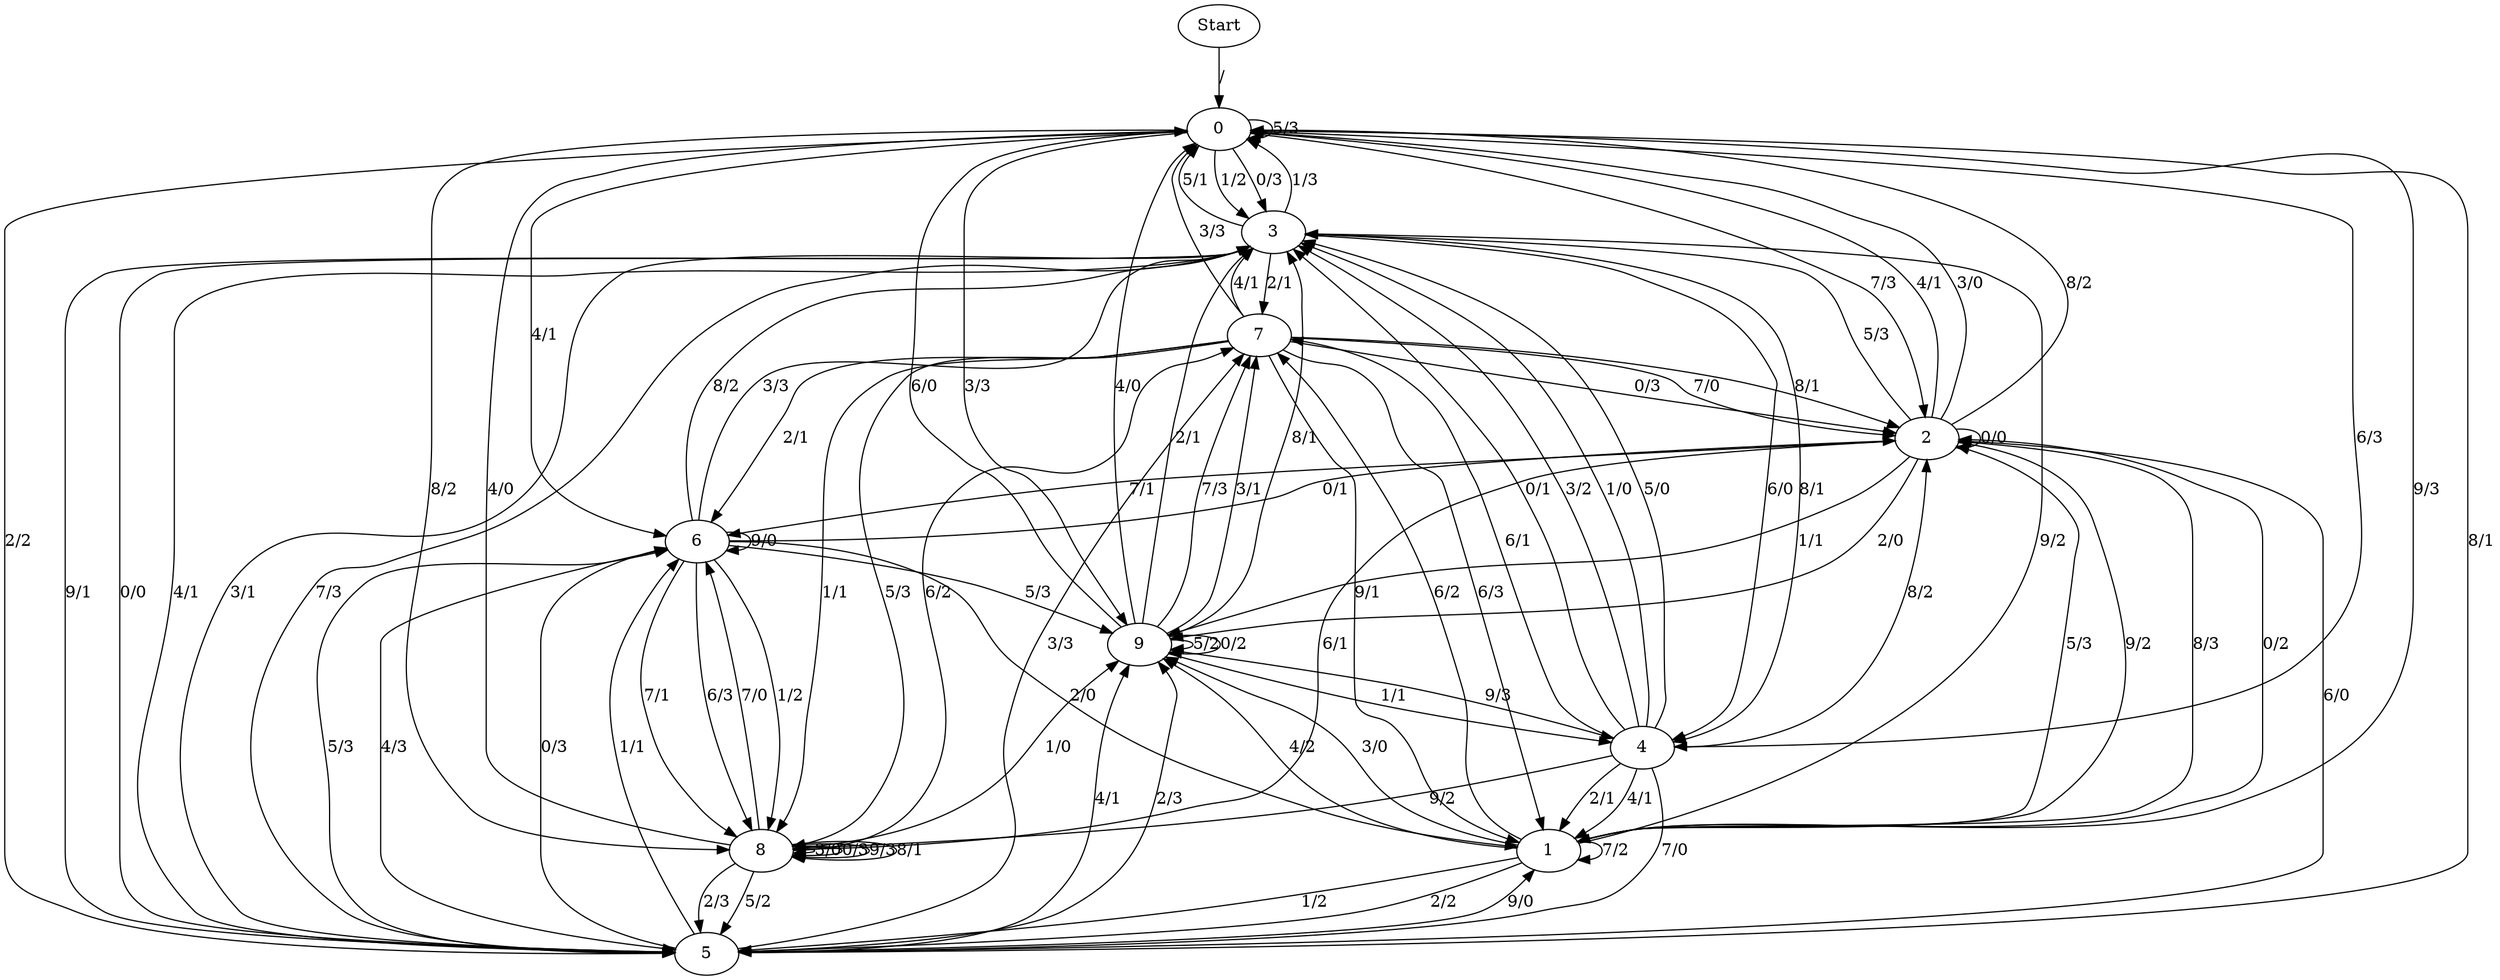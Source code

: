 digraph {
	Start -> 0 [label="/"]
	0 -> 3 [label="1/2"]
	0 -> 0 [label="5/3"]
	0 -> 3 [label="0/3"]
	0 -> 8 [label="8/2"]
	0 -> 5 [label="2/2"]
	0 -> 1 [label="9/3"]
	0 -> 9 [label="3/3"]
	0 -> 4 [label="6/3"]
	0 -> 6 [label="4/1"]
	0 -> 2 [label="7/3"]
	8 -> 0 [label="4/0"]
	8 -> 8 [label="3/0"]
	8 -> 6 [label="7/0"]
	8 -> 8 [label="0/3"]
	8 -> 7 [label="6/2"]
	8 -> 5 [label="5/2"]
	8 -> 8 [label="9/3"]
	8 -> 5 [label="2/3"]
	8 -> 9 [label="1/0"]
	8 -> 8 [label="8/1"]
	3 -> 4 [label="6/0"]
	3 -> 7 [label="2/1"]
	3 -> 4 [label="8/1"]
	3 -> 5 [label="9/1"]
	3 -> 5 [label="0/0"]
	3 -> 0 [label="1/3"]
	3 -> 5 [label="4/1"]
	3 -> 5 [label="3/1"]
	3 -> 0 [label="5/1"]
	5 -> 1 [label="9/0"]
	5 -> 2 [label="6/0"]
	5 -> 9 [label="4/1"]
	5 -> 0 [label="8/1"]
	5 -> 3 [label="7/3"]
	5 -> 6 [label="0/3"]
	5 -> 6 [label="1/1"]
	5 -> 9 [label="2/3"]
	5 -> 6 [label="5/3"]
	5 -> 7 [label="3/3"]
	9 -> 0 [label="6/0"]
	9 -> 3 [label="8/1"]
	9 -> 9 [label="5/2"]
	9 -> 7 [label="3/1"]
	9 -> 4 [label="1/1"]
	9 -> 0 [label="4/0"]
	9 -> 7 [label="7/3"]
	9 -> 9 [label="0/2"]
	9 -> 4 [label="9/3"]
	9 -> 3 [label="2/1"]
	4 -> 1 [label="2/1"]
	4 -> 5 [label="7/0"]
	4 -> 3 [label="0/1"]
	4 -> 3 [label="3/2"]
	4 -> 3 [label="1/0"]
	4 -> 3 [label="5/0"]
	4 -> 7 [label="6/1"]
	4 -> 8 [label="9/2"]
	4 -> 2 [label="8/2"]
	4 -> 1 [label="4/1"]
	7 -> 8 [label="5/3"]
	7 -> 6 [label="2/1"]
	7 -> 8 [label="1/1"]
	7 -> 2 [label="7/0"]
	7 -> 0 [label="3/3"]
	7 -> 1 [label="9/1"]
	7 -> 2 [label="8/1"]
	7 -> 3 [label="4/1"]
	7 -> 1 [label="6/3"]
	7 -> 2 [label="0/3"]
	6 -> 9 [label="5/3"]
	6 -> 5 [label="4/3"]
	6 -> 1 [label="2/0"]
	6 -> 2 [label="0/1"]
	6 -> 3 [label="3/3"]
	6 -> 8 [label="1/2"]
	6 -> 8 [label="7/1"]
	6 -> 8 [label="6/3"]
	6 -> 3 [label="8/2"]
	6 -> 6 [label="9/0"]
	1 -> 3 [label="9/2"]
	1 -> 2 [label="8/3"]
	1 -> 2 [label="0/2"]
	1 -> 9 [label="4/2"]
	1 -> 7 [label="6/2"]
	1 -> 9 [label="3/0"]
	1 -> 5 [label="2/2"]
	1 -> 5 [label="1/2"]
	1 -> 2 [label="5/3"]
	1 -> 1 [label="7/2"]
	2 -> 3 [label="5/3"]
	2 -> 6 [label="7/1"]
	2 -> 0 [label="4/1"]
	2 -> 1 [label="9/2"]
	2 -> 2 [label="0/0"]
	2 -> 8 [label="6/1"]
	2 -> 0 [label="3/0"]
	2 -> 9 [label="1/1"]
	2 -> 9 [label="2/0"]
	2 -> 0 [label="8/2"]
}